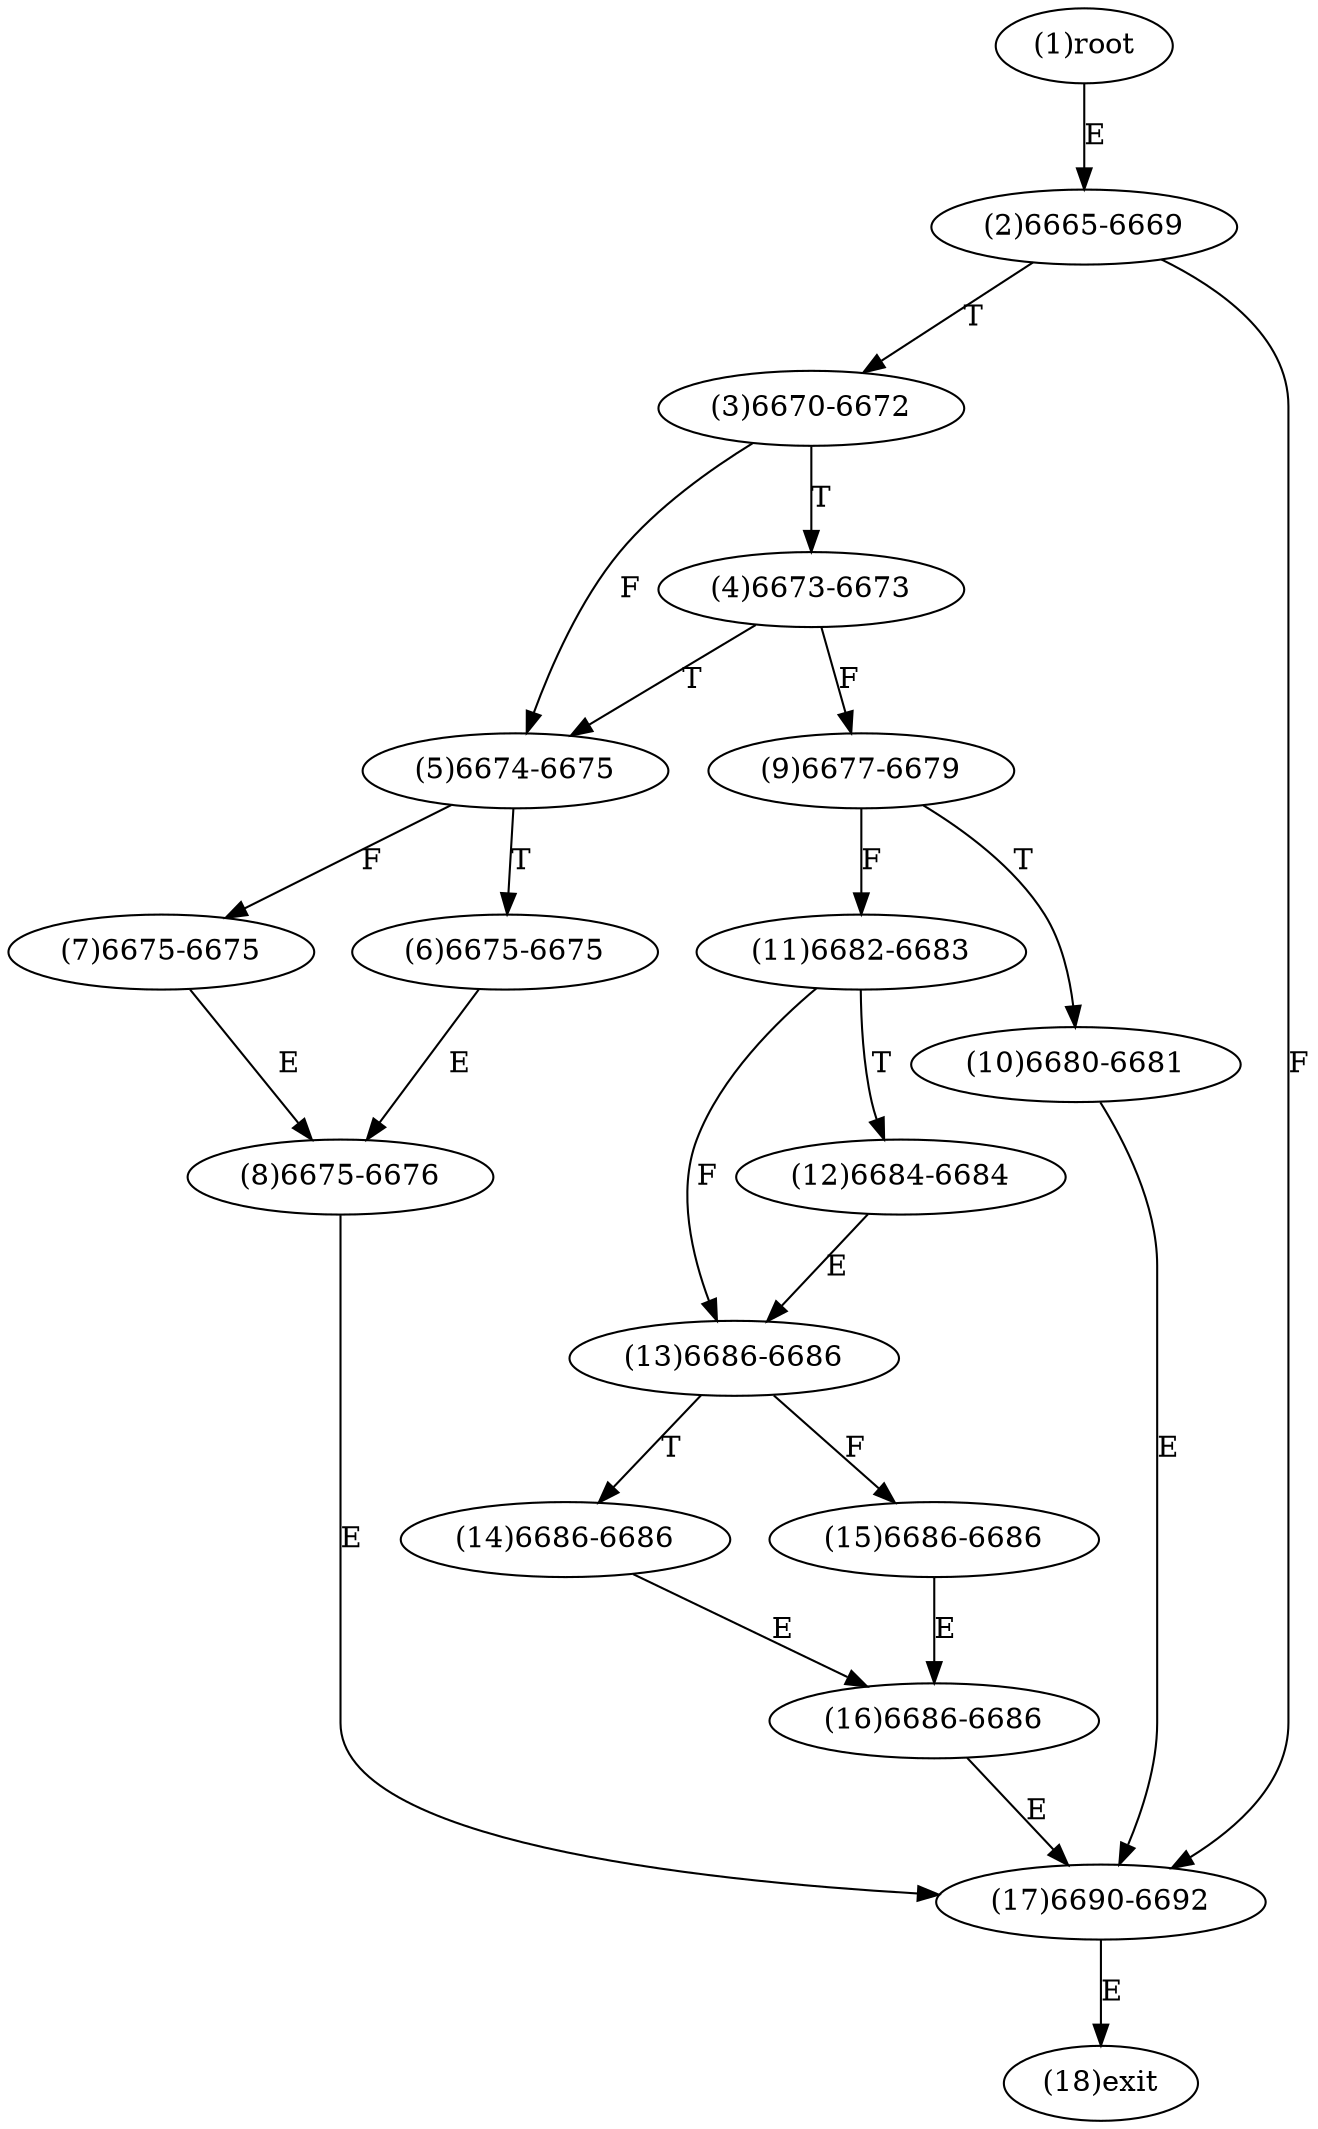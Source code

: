 digraph "" { 
1[ label="(1)root"];
2[ label="(2)6665-6669"];
3[ label="(3)6670-6672"];
4[ label="(4)6673-6673"];
5[ label="(5)6674-6675"];
6[ label="(6)6675-6675"];
7[ label="(7)6675-6675"];
8[ label="(8)6675-6676"];
9[ label="(9)6677-6679"];
10[ label="(10)6680-6681"];
11[ label="(11)6682-6683"];
12[ label="(12)6684-6684"];
13[ label="(13)6686-6686"];
14[ label="(14)6686-6686"];
15[ label="(15)6686-6686"];
17[ label="(17)6690-6692"];
16[ label="(16)6686-6686"];
18[ label="(18)exit"];
1->2[ label="E"];
2->17[ label="F"];
2->3[ label="T"];
3->5[ label="F"];
3->4[ label="T"];
4->9[ label="F"];
4->5[ label="T"];
5->7[ label="F"];
5->6[ label="T"];
6->8[ label="E"];
7->8[ label="E"];
8->17[ label="E"];
9->11[ label="F"];
9->10[ label="T"];
10->17[ label="E"];
11->13[ label="F"];
11->12[ label="T"];
12->13[ label="E"];
13->15[ label="F"];
13->14[ label="T"];
14->16[ label="E"];
15->16[ label="E"];
16->17[ label="E"];
17->18[ label="E"];
}